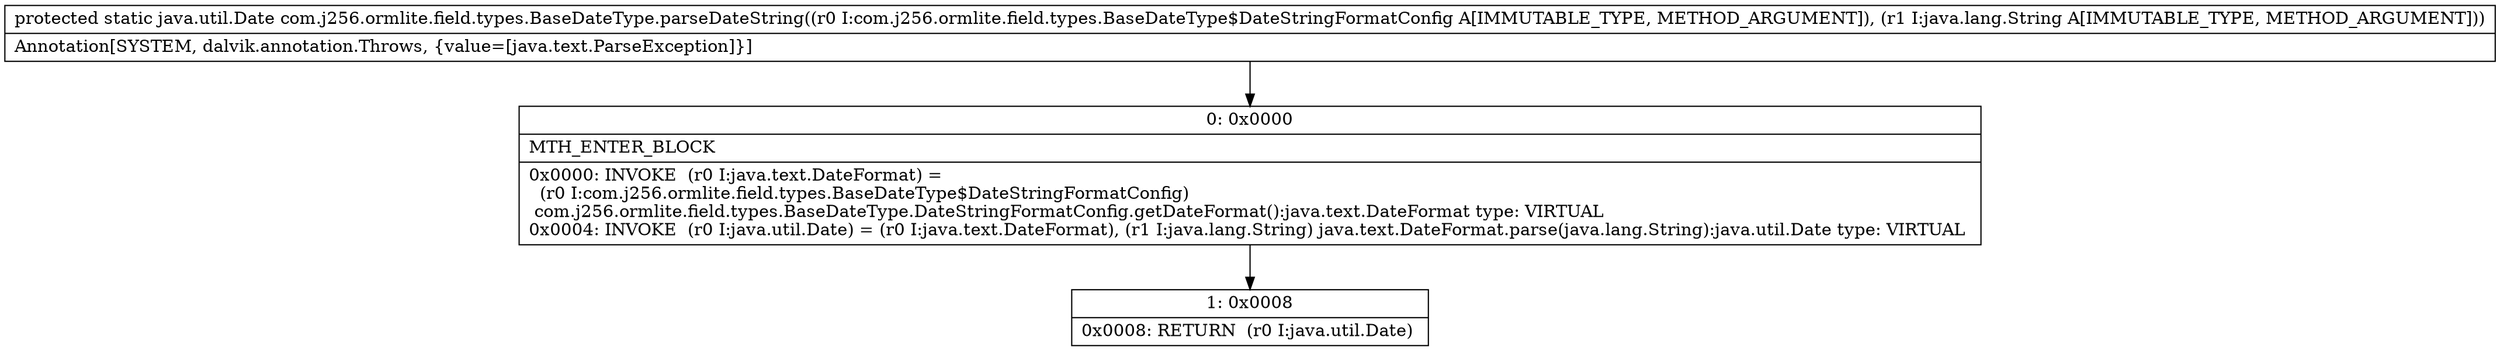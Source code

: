 digraph "CFG forcom.j256.ormlite.field.types.BaseDateType.parseDateString(Lcom\/j256\/ormlite\/field\/types\/BaseDateType$DateStringFormatConfig;Ljava\/lang\/String;)Ljava\/util\/Date;" {
Node_0 [shape=record,label="{0\:\ 0x0000|MTH_ENTER_BLOCK\l|0x0000: INVOKE  (r0 I:java.text.DateFormat) = \l  (r0 I:com.j256.ormlite.field.types.BaseDateType$DateStringFormatConfig)\l com.j256.ormlite.field.types.BaseDateType.DateStringFormatConfig.getDateFormat():java.text.DateFormat type: VIRTUAL \l0x0004: INVOKE  (r0 I:java.util.Date) = (r0 I:java.text.DateFormat), (r1 I:java.lang.String) java.text.DateFormat.parse(java.lang.String):java.util.Date type: VIRTUAL \l}"];
Node_1 [shape=record,label="{1\:\ 0x0008|0x0008: RETURN  (r0 I:java.util.Date) \l}"];
MethodNode[shape=record,label="{protected static java.util.Date com.j256.ormlite.field.types.BaseDateType.parseDateString((r0 I:com.j256.ormlite.field.types.BaseDateType$DateStringFormatConfig A[IMMUTABLE_TYPE, METHOD_ARGUMENT]), (r1 I:java.lang.String A[IMMUTABLE_TYPE, METHOD_ARGUMENT]))  | Annotation[SYSTEM, dalvik.annotation.Throws, \{value=[java.text.ParseException]\}]\l}"];
MethodNode -> Node_0;
Node_0 -> Node_1;
}

